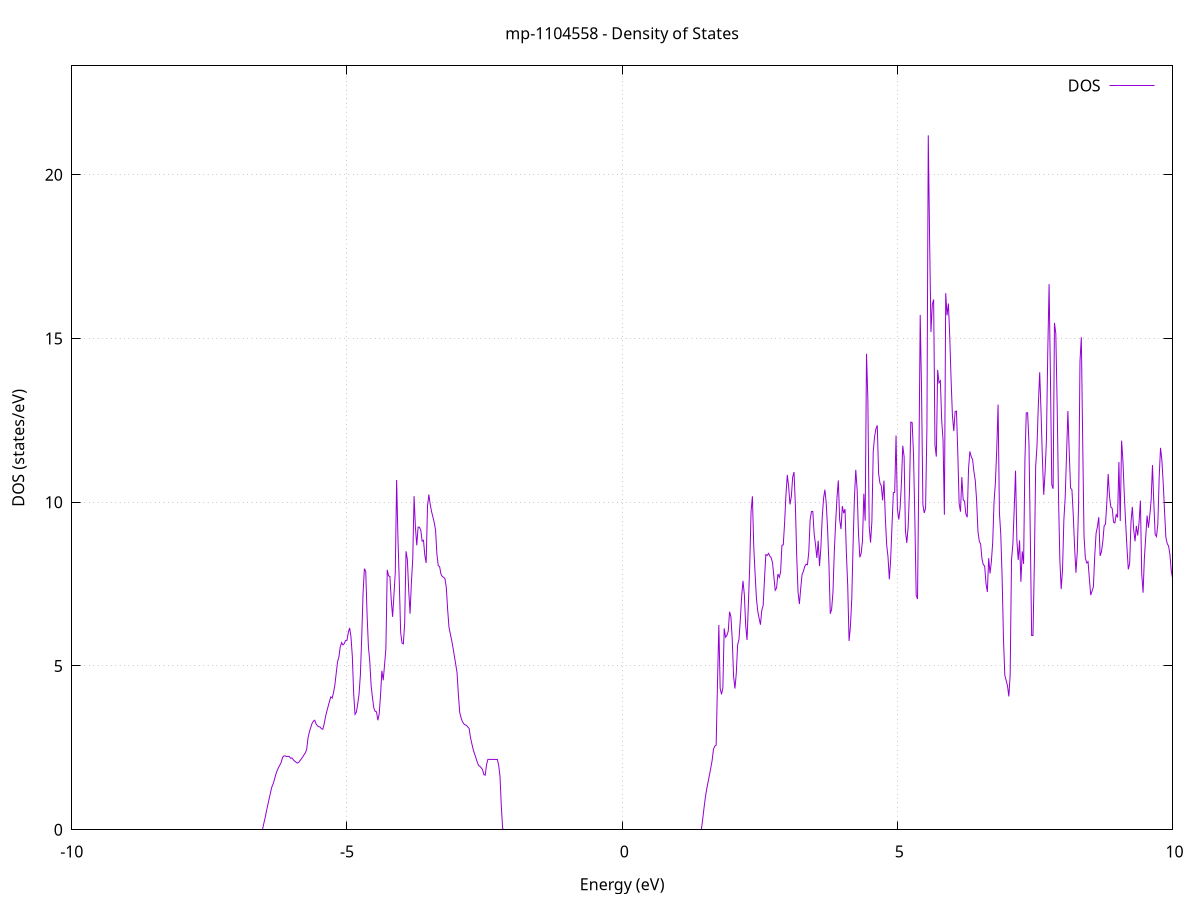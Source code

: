 set title 'mp-1104558 - Density of States'
set xlabel 'Energy (eV)'
set ylabel 'DOS (states/eV)'
set grid
set xrange [-10:10]
set yrange [0:23.321]
set xzeroaxis lt -1
set terminal png size 800,600
set output 'mp-1104558_dos_gnuplot.png'
plot '-' using 1:2 with lines title 'DOS'
-30.418800 0.000000
-30.394400 0.000000
-30.370000 0.000000
-30.345600 0.000000
-30.321300 0.000000
-30.296900 0.000000
-30.272500 0.000000
-30.248100 0.000000
-30.223700 0.000000
-30.199300 0.000000
-30.174900 0.000000
-30.150500 0.000000
-30.126100 0.000000
-30.101700 0.000000
-30.077300 0.000000
-30.052900 0.000000
-30.028500 0.000000
-30.004100 0.000000
-29.979700 0.000000
-29.955300 0.000000
-29.930900 0.000000
-29.906600 0.000000
-29.882200 0.000000
-29.857800 0.000000
-29.833400 0.000000
-29.809000 0.000000
-29.784600 0.000000
-29.760200 0.000000
-29.735800 0.000000
-29.711400 0.000000
-29.687000 0.000000
-29.662600 0.000000
-29.638200 0.000000
-29.613800 0.000000
-29.589400 0.000000
-29.565000 0.000000
-29.540600 0.000000
-29.516200 0.000000
-29.491900 0.000000
-29.467500 0.000000
-29.443100 0.000000
-29.418700 0.000000
-29.394300 0.000000
-29.369900 0.000000
-29.345500 0.000000
-29.321100 0.000000
-29.296700 0.000000
-29.272300 0.000000
-29.247900 0.000000
-29.223500 0.000000
-29.199100 0.000000
-29.174700 0.000000
-29.150300 0.000000
-29.125900 0.000000
-29.101500 0.000000
-29.077200 0.000000
-29.052800 0.000000
-29.028400 0.000000
-29.004000 0.000000
-28.979600 0.000000
-28.955200 0.000000
-28.930800 0.000000
-28.906400 0.000000
-28.882000 0.000000
-28.857600 0.000000
-28.833200 0.000000
-28.808800 0.000000
-28.784400 0.000000
-28.760000 0.000000
-28.735600 0.000000
-28.711200 0.000000
-28.686900 0.000000
-28.662500 0.000000
-28.638100 0.000000
-28.613700 0.000000
-28.589300 0.000000
-28.564900 0.000000
-28.540500 0.000000
-28.516100 0.000000
-28.491700 0.000000
-28.467300 0.000000
-28.442900 0.000000
-28.418500 0.000000
-28.394100 0.000000
-28.369700 0.000000
-28.345300 0.000000
-28.320900 0.000000
-28.296500 0.000000
-28.272200 0.000000
-28.247800 0.000000
-28.223400 0.000000
-28.199000 557.612800
-28.174600 0.000000
-28.150200 51.365800
-28.125800 93.823900
-28.101400 525.010400
-28.077000 0.000000
-28.052600 0.000000
-28.028200 0.000000
-28.003800 0.000000
-27.979400 0.000000
-27.955000 0.000000
-27.930600 0.000000
-27.906200 0.000000
-27.881800 0.000000
-27.857500 0.000000
-27.833100 0.000000
-27.808700 0.000000
-27.784300 0.000000
-27.759900 0.000000
-27.735500 0.000000
-27.711100 0.000000
-27.686700 0.000000
-27.662300 0.000000
-27.637900 0.000000
-27.613500 0.000000
-27.589100 0.000000
-27.564700 0.000000
-27.540300 0.000000
-27.515900 0.000000
-27.491500 0.000000
-27.467100 0.000000
-27.442800 0.000000
-27.418400 0.000000
-27.394000 0.000000
-27.369600 0.000000
-27.345200 0.000000
-27.320800 0.000000
-27.296400 0.000000
-27.272000 0.000000
-27.247600 0.000000
-27.223200 0.000000
-27.198800 0.000000
-27.174400 0.000000
-27.150000 0.000000
-27.125600 0.000000
-27.101200 0.000000
-27.076800 0.000000
-27.052500 0.000000
-27.028100 0.000000
-27.003700 0.000000
-26.979300 0.000000
-26.954900 0.000000
-26.930500 0.000000
-26.906100 0.000000
-26.881700 0.000000
-26.857300 0.000000
-26.832900 0.000000
-26.808500 0.000000
-26.784100 0.000000
-26.759700 0.000000
-26.735300 0.000000
-26.710900 0.000000
-26.686500 0.000000
-26.662100 0.000000
-26.637800 0.000000
-26.613400 0.000000
-26.589000 0.000000
-26.564600 0.000000
-26.540200 0.000000
-26.515800 0.000000
-26.491400 0.000000
-26.467000 0.000000
-26.442600 0.000000
-26.418200 0.000000
-26.393800 0.000000
-26.369400 0.000000
-26.345000 0.000000
-26.320600 0.000000
-26.296200 0.000000
-26.271800 0.000000
-26.247400 0.000000
-26.223100 0.000000
-26.198700 0.000000
-26.174300 0.000000
-26.149900 0.000000
-26.125500 0.000000
-26.101100 0.000000
-26.076700 0.000000
-26.052300 0.000000
-26.027900 0.000000
-26.003500 0.000000
-25.979100 0.000000
-25.954700 0.000000
-25.930300 0.000000
-25.905900 0.000000
-25.881500 0.000000
-25.857100 0.000000
-25.832700 0.000000
-25.808400 0.000000
-25.784000 0.000000
-25.759600 0.000000
-25.735200 0.000000
-25.710800 0.000000
-25.686400 0.000000
-25.662000 0.000000
-25.637600 0.000000
-25.613200 0.000000
-25.588800 0.000000
-25.564400 0.000000
-25.540000 0.000000
-25.515600 0.000000
-25.491200 0.000000
-25.466800 0.000000
-25.442400 0.000000
-25.418100 0.000000
-25.393700 0.000000
-25.369300 0.000000
-25.344900 0.000000
-25.320500 0.000000
-25.296100 0.000000
-25.271700 0.000000
-25.247300 0.000000
-25.222900 0.000000
-25.198500 0.000000
-25.174100 0.000000
-25.149700 0.000000
-25.125300 0.000000
-25.100900 0.000000
-25.076500 0.000000
-25.052100 0.000000
-25.027700 0.000000
-25.003400 0.000000
-24.979000 0.000000
-24.954600 0.000000
-24.930200 0.000000
-24.905800 0.000000
-24.881400 0.000000
-24.857000 0.000000
-24.832600 0.000000
-24.808200 0.000000
-24.783800 0.000000
-24.759400 0.000000
-24.735000 0.000000
-24.710600 0.000000
-24.686200 0.000000
-24.661800 0.000000
-24.637400 0.000000
-24.613000 0.000000
-24.588700 0.000000
-24.564300 0.000000
-24.539900 0.000000
-24.515500 0.000000
-24.491100 0.000000
-24.466700 0.000000
-24.442300 0.000000
-24.417900 0.000000
-24.393500 0.000000
-24.369100 0.000000
-24.344700 0.000000
-24.320300 0.000000
-24.295900 0.000000
-24.271500 0.000000
-24.247100 0.000000
-24.222700 0.000000
-24.198300 0.000000
-24.174000 0.000000
-24.149600 0.000000
-24.125200 0.000000
-24.100800 0.000000
-24.076400 0.000000
-24.052000 0.000000
-24.027600 0.000000
-24.003200 0.000000
-23.978800 0.000000
-23.954400 0.000000
-23.930000 0.000000
-23.905600 0.000000
-23.881200 0.000000
-23.856800 0.000000
-23.832400 0.000000
-23.808000 0.000000
-23.783700 0.000000
-23.759300 0.000000
-23.734900 0.000000
-23.710500 0.000000
-23.686100 0.000000
-23.661700 0.000000
-23.637300 0.000000
-23.612900 0.000000
-23.588500 0.000000
-23.564100 0.000000
-23.539700 0.000000
-23.515300 0.000000
-23.490900 0.000000
-23.466500 0.000000
-23.442100 0.000000
-23.417700 0.000000
-23.393300 0.000000
-23.369000 0.000000
-23.344600 0.000000
-23.320200 0.000000
-23.295800 0.000000
-23.271400 0.000000
-23.247000 0.000000
-23.222600 0.000000
-23.198200 0.000000
-23.173800 0.000000
-23.149400 0.000000
-23.125000 0.000000
-23.100600 0.000000
-23.076200 0.000000
-23.051800 0.000000
-23.027400 0.000000
-23.003000 0.000000
-22.978600 0.000000
-22.954300 0.000000
-22.929900 0.000000
-22.905500 0.000000
-22.881100 0.000000
-22.856700 0.000000
-22.832300 0.000000
-22.807900 0.000000
-22.783500 0.000000
-22.759100 0.000000
-22.734700 0.000000
-22.710300 0.000000
-22.685900 0.000000
-22.661500 0.000000
-22.637100 0.000000
-22.612700 0.000000
-22.588300 0.000000
-22.563900 0.000000
-22.539600 0.000000
-22.515200 0.000000
-22.490800 0.000000
-22.466400 0.000000
-22.442000 0.000000
-22.417600 0.000000
-22.393200 0.000000
-22.368800 0.000000
-22.344400 0.000000
-22.320000 0.000000
-22.295600 0.000000
-22.271200 0.000000
-22.246800 0.000000
-22.222400 0.000000
-22.198000 0.000000
-22.173600 0.000000
-22.149300 0.000000
-22.124900 0.000000
-22.100500 0.000000
-22.076100 0.000000
-22.051700 0.000000
-22.027300 0.000000
-22.002900 0.000000
-21.978500 0.000000
-21.954100 0.000000
-21.929700 0.000000
-21.905300 0.000000
-21.880900 0.000000
-21.856500 0.000000
-21.832100 0.000000
-21.807700 0.000000
-21.783300 0.000000
-21.758900 0.000000
-21.734600 0.000000
-21.710200 0.000000
-21.685800 0.000000
-21.661400 0.000000
-21.637000 0.000000
-21.612600 0.000000
-21.588200 0.000000
-21.563800 0.000000
-21.539400 0.000000
-21.515000 0.000000
-21.490600 0.000000
-21.466200 0.000000
-21.441800 0.000000
-21.417400 0.000000
-21.393000 0.000000
-21.368600 0.000000
-21.344200 0.000000
-21.319900 0.000000
-21.295500 0.000000
-21.271100 0.000000
-21.246700 0.000000
-21.222300 0.000000
-21.197900 0.000000
-21.173500 0.000000
-21.149100 0.000000
-21.124700 0.000000
-21.100300 0.000000
-21.075900 0.000000
-21.051500 0.000000
-21.027100 0.000000
-21.002700 0.000000
-20.978300 0.000000
-20.953900 0.000000
-20.929500 0.000000
-20.905200 0.000000
-20.880800 0.000000
-20.856400 0.000000
-20.832000 0.000000
-20.807600 0.000000
-20.783200 0.000000
-20.758800 0.000000
-20.734400 0.000000
-20.710000 0.000000
-20.685600 0.000000
-20.661200 0.000000
-20.636800 0.000000
-20.612400 0.000000
-20.588000 0.000000
-20.563600 0.000000
-20.539200 0.000000
-20.514900 0.000000
-20.490500 0.000000
-20.466100 0.000000
-20.441700 0.000000
-20.417300 0.000000
-20.392900 0.000000
-20.368500 0.000000
-20.344100 0.000000
-20.319700 0.000000
-20.295300 0.000000
-20.270900 0.000000
-20.246500 0.000000
-20.222100 0.000000
-20.197700 0.000000
-20.173300 0.000000
-20.148900 0.000000
-20.124500 0.000000
-20.100200 0.000000
-20.075800 0.000000
-20.051400 0.000000
-20.027000 0.000000
-20.002600 0.000000
-19.978200 0.000000
-19.953800 0.000000
-19.929400 0.000000
-19.905000 0.000000
-19.880600 0.000000
-19.856200 0.000000
-19.831800 0.000000
-19.807400 0.000000
-19.783000 0.000000
-19.758600 0.000000
-19.734200 0.000000
-19.709800 0.000000
-19.685500 0.000000
-19.661100 0.000000
-19.636700 0.000000
-19.612300 0.000000
-19.587900 0.000000
-19.563500 0.000000
-19.539100 0.000000
-19.514700 0.000000
-19.490300 0.000000
-19.465900 0.000000
-19.441500 0.000000
-19.417100 0.000000
-19.392700 0.000000
-19.368300 0.000000
-19.343900 0.000000
-19.319500 0.000000
-19.295100 0.000000
-19.270800 0.000000
-19.246400 0.000000
-19.222000 0.000000
-19.197600 0.000000
-19.173200 0.000000
-19.148800 0.000000
-19.124400 0.000000
-19.100000 0.000000
-19.075600 0.000000
-19.051200 0.000000
-19.026800 0.000000
-19.002400 0.000000
-18.978000 0.000000
-18.953600 0.000000
-18.929200 0.000000
-18.904800 0.000000
-18.880500 0.000000
-18.856100 0.000000
-18.831700 0.000000
-18.807300 0.000000
-18.782900 0.000000
-18.758500 0.000000
-18.734100 0.000000
-18.709700 0.000000
-18.685300 0.000000
-18.660900 0.000000
-18.636500 0.000000
-18.612100 0.000000
-18.587700 0.000000
-18.563300 0.000000
-18.538900 0.000000
-18.514500 0.000000
-18.490100 0.000000
-18.465800 0.000000
-18.441400 0.000000
-18.417000 0.000000
-18.392600 0.000000
-18.368200 0.000000
-18.343800 0.000000
-18.319400 0.000000
-18.295000 0.000000
-18.270600 0.000000
-18.246200 0.000000
-18.221800 0.000000
-18.197400 0.000000
-18.173000 0.000000
-18.148600 0.000000
-18.124200 0.000000
-18.099800 0.000000
-18.075400 0.000000
-18.051100 0.000000
-18.026700 0.000000
-18.002300 0.000000
-17.977900 0.000000
-17.953500 0.000000
-17.929100 0.000000
-17.904700 0.000000
-17.880300 0.000000
-17.855900 0.000000
-17.831500 0.000000
-17.807100 0.000000
-17.782700 0.000000
-17.758300 0.000000
-17.733900 0.000000
-17.709500 0.000000
-17.685100 0.000000
-17.660700 0.000000
-17.636400 0.000000
-17.612000 0.000000
-17.587600 0.000000
-17.563200 0.000000
-17.538800 0.000000
-17.514400 0.000000
-17.490000 0.000000
-17.465600 0.000000
-17.441200 0.000000
-17.416800 0.000000
-17.392400 0.000000
-17.368000 0.000000
-17.343600 0.000000
-17.319200 0.000000
-17.294800 0.000000
-17.270400 0.000000
-17.246100 0.000000
-17.221700 0.000000
-17.197300 0.000000
-17.172900 0.000000
-17.148500 0.000000
-17.124100 0.000000
-17.099700 0.000000
-17.075300 0.000000
-17.050900 0.000000
-17.026500 0.000000
-17.002100 0.000000
-16.977700 0.000000
-16.953300 0.000000
-16.928900 0.000000
-16.904500 0.000000
-16.880100 0.000000
-16.855700 0.000000
-16.831400 0.000000
-16.807000 0.000000
-16.782600 0.000000
-16.758200 0.000000
-16.733800 0.000000
-16.709400 0.000000
-16.685000 0.000000
-16.660600 0.000000
-16.636200 0.000000
-16.611800 0.000000
-16.587400 0.000000
-16.563000 0.000000
-16.538600 0.000000
-16.514200 0.000000
-16.489800 0.000000
-16.465400 0.000000
-16.441000 0.000000
-16.416700 0.000000
-16.392300 0.000000
-16.367900 0.000000
-16.343500 0.000000
-16.319100 0.000000
-16.294700 0.000000
-16.270300 0.000000
-16.245900 0.000000
-16.221500 0.000000
-16.197100 0.000000
-16.172700 0.000000
-16.148300 0.000000
-16.123900 0.000000
-16.099500 0.000000
-16.075100 0.000000
-16.050700 0.000000
-16.026300 0.000000
-16.002000 0.000000
-15.977600 0.000000
-15.953200 0.000000
-15.928800 0.000000
-15.904400 0.000000
-15.880000 0.000000
-15.855600 0.000000
-15.831200 0.000000
-15.806800 0.000000
-15.782400 0.000000
-15.758000 0.000000
-15.733600 0.000000
-15.709200 0.000000
-15.684800 0.000000
-15.660400 0.000000
-15.636000 0.000000
-15.611700 0.000000
-15.587300 0.000000
-15.562900 0.000000
-15.538500 0.000000
-15.514100 0.000000
-15.489700 0.000000
-15.465300 0.000000
-15.440900 0.000000
-15.416500 0.000000
-15.392100 0.000000
-15.367700 0.000000
-15.343300 0.000000
-15.318900 0.000000
-15.294500 0.000000
-15.270100 0.000000
-15.245700 0.000000
-15.221300 0.000000
-15.197000 0.000000
-15.172600 0.000000
-15.148200 0.000000
-15.123800 0.000000
-15.099400 0.000000
-15.075000 0.000000
-15.050600 0.000000
-15.026200 0.000000
-15.001800 0.000000
-14.977400 0.000000
-14.953000 0.000000
-14.928600 0.000000
-14.904200 0.000000
-14.879800 0.000000
-14.855400 0.000000
-14.831000 0.000000
-14.806600 0.000000
-14.782300 0.000000
-14.757900 0.000000
-14.733500 0.000000
-14.709100 0.000000
-14.684700 0.000000
-14.660300 0.000000
-14.635900 0.000000
-14.611500 0.000000
-14.587100 0.000000
-14.562700 0.000000
-14.538300 0.000000
-14.513900 0.000000
-14.489500 0.000000
-14.465100 0.000000
-14.440700 0.000000
-14.416300 0.000000
-14.391900 0.000000
-14.367600 0.000000
-14.343200 0.000000
-14.318800 0.000000
-14.294400 0.000000
-14.270000 0.000000
-14.245600 0.000000
-14.221200 0.000000
-14.196800 0.000000
-14.172400 0.000000
-14.148000 0.000000
-14.123600 0.000000
-14.099200 0.000000
-14.074800 0.000000
-14.050400 0.000000
-14.026000 0.000000
-14.001600 0.000000
-13.977300 0.000000
-13.952900 0.000000
-13.928500 0.000000
-13.904100 0.000000
-13.879700 0.000000
-13.855300 0.000000
-13.830900 0.000000
-13.806500 0.000000
-13.782100 0.000000
-13.757700 0.000000
-13.733300 0.000000
-13.708900 0.000000
-13.684500 0.000000
-13.660100 0.000000
-13.635700 0.000000
-13.611300 0.000000
-13.586900 0.000000
-13.562600 0.000000
-13.538200 0.000000
-13.513800 0.000000
-13.489400 0.000000
-13.465000 0.000000
-13.440600 0.000000
-13.416200 0.000000
-13.391800 0.000000
-13.367400 0.000000
-13.343000 0.000000
-13.318600 0.000000
-13.294200 0.000000
-13.269800 0.000000
-13.245400 0.000000
-13.221000 0.000000
-13.196600 0.000000
-13.172200 0.000000
-13.147900 0.000000
-13.123500 0.000000
-13.099100 0.000000
-13.074700 0.000000
-13.050300 0.000000
-13.025900 0.000000
-13.001500 0.000000
-12.977100 0.000000
-12.952700 0.000000
-12.928300 0.000000
-12.903900 0.000000
-12.879500 0.000000
-12.855100 0.000000
-12.830700 0.000000
-12.806300 0.000000
-12.781900 0.000000
-12.757500 0.000000
-12.733200 0.000000
-12.708800 0.000000
-12.684400 0.000000
-12.660000 0.000000
-12.635600 0.000000
-12.611200 0.000000
-12.586800 0.000000
-12.562400 0.000000
-12.538000 0.000000
-12.513600 0.000000
-12.489200 0.000000
-12.464800 0.000000
-12.440400 0.000000
-12.416000 0.000000
-12.391600 0.000000
-12.367200 0.000000
-12.342900 0.000000
-12.318500 0.000000
-12.294100 0.000000
-12.269700 0.000000
-12.245300 0.000000
-12.220900 0.000000
-12.196500 0.000000
-12.172100 0.000000
-12.147700 0.000000
-12.123300 0.000000
-12.098900 0.000000
-12.074500 0.000000
-12.050100 0.000000
-12.025700 0.000000
-12.001300 0.000000
-11.976900 0.000000
-11.952500 0.000000
-11.928200 0.000000
-11.903800 0.000000
-11.879400 0.000000
-11.855000 0.000000
-11.830600 0.000000
-11.806200 0.000000
-11.781800 0.000000
-11.757400 0.000000
-11.733000 0.000000
-11.708600 0.000000
-11.684200 0.000000
-11.659800 0.000000
-11.635400 0.000000
-11.611000 0.000000
-11.586600 0.000000
-11.562200 0.000000
-11.537800 0.000000
-11.513500 0.000000
-11.489100 0.000000
-11.464700 0.000000
-11.440300 0.000000
-11.415900 0.000000
-11.391500 0.000000
-11.367100 0.000000
-11.342700 0.000000
-11.318300 0.000000
-11.293900 0.000000
-11.269500 0.000000
-11.245100 0.000000
-11.220700 0.000000
-11.196300 0.000000
-11.171900 0.000000
-11.147500 0.000000
-11.123100 0.000000
-11.098800 0.000000
-11.074400 0.000000
-11.050000 0.000000
-11.025600 0.000000
-11.001200 0.000000
-10.976800 0.000000
-10.952400 0.000000
-10.928000 0.000000
-10.903600 0.000000
-10.879200 0.000000
-10.854800 0.000000
-10.830400 0.000000
-10.806000 0.000000
-10.781600 0.000000
-10.757200 0.000000
-10.732800 0.000000
-10.708500 0.000000
-10.684100 0.000000
-10.659700 0.000000
-10.635300 0.000000
-10.610900 0.000000
-10.586500 0.000000
-10.562100 0.000000
-10.537700 0.000000
-10.513300 0.000000
-10.488900 0.000000
-10.464500 0.000000
-10.440100 0.000000
-10.415700 0.000000
-10.391300 0.000000
-10.366900 0.000000
-10.342500 0.000000
-10.318100 0.000000
-10.293800 0.000000
-10.269400 0.000000
-10.245000 0.000000
-10.220600 0.000000
-10.196200 0.000000
-10.171800 0.000000
-10.147400 0.000000
-10.123000 0.000000
-10.098600 0.000000
-10.074200 0.000000
-10.049800 0.000000
-10.025400 0.000000
-10.001000 0.000000
-9.976600 0.000000
-9.952200 0.000000
-9.927800 0.000000
-9.903400 0.000000
-9.879100 0.000000
-9.854700 0.000000
-9.830300 0.000000
-9.805900 0.000000
-9.781500 0.000000
-9.757100 0.000000
-9.732700 0.000000
-9.708300 0.000000
-9.683900 0.000000
-9.659500 0.000000
-9.635100 0.000000
-9.610700 0.000000
-9.586300 0.000000
-9.561900 0.000000
-9.537500 0.000000
-9.513100 0.000000
-9.488700 0.000000
-9.464400 0.000000
-9.440000 0.000000
-9.415600 0.000000
-9.391200 0.000000
-9.366800 0.000000
-9.342400 0.000000
-9.318000 0.000000
-9.293600 0.000000
-9.269200 0.000000
-9.244800 0.000000
-9.220400 0.000000
-9.196000 0.000000
-9.171600 0.000000
-9.147200 0.000000
-9.122800 0.000000
-9.098400 0.000000
-9.074100 0.000000
-9.049700 0.000000
-9.025300 0.000000
-9.000900 0.000000
-8.976500 0.000000
-8.952100 0.000000
-8.927700 0.000000
-8.903300 0.000000
-8.878900 0.000000
-8.854500 0.000000
-8.830100 0.000000
-8.805700 0.000000
-8.781300 0.000000
-8.756900 0.000000
-8.732500 0.000000
-8.708100 0.000000
-8.683700 0.000000
-8.659400 0.000000
-8.635000 0.000000
-8.610600 0.000000
-8.586200 0.000000
-8.561800 0.000000
-8.537400 0.000000
-8.513000 0.000000
-8.488600 0.000000
-8.464200 0.000000
-8.439800 0.000000
-8.415400 0.000000
-8.391000 0.000000
-8.366600 0.000000
-8.342200 0.000000
-8.317800 0.000000
-8.293400 0.000000
-8.269000 0.000000
-8.244700 0.000000
-8.220300 0.000000
-8.195900 0.000000
-8.171500 0.000000
-8.147100 0.000000
-8.122700 0.000000
-8.098300 0.000000
-8.073900 0.000000
-8.049500 0.000000
-8.025100 0.000000
-8.000700 0.000000
-7.976300 0.000000
-7.951900 0.000000
-7.927500 0.000000
-7.903100 0.000000
-7.878700 0.000000
-7.854300 0.000000
-7.830000 0.000000
-7.805600 0.000000
-7.781200 0.000000
-7.756800 0.000000
-7.732400 0.000000
-7.708000 0.000000
-7.683600 0.000000
-7.659200 0.000000
-7.634800 0.000000
-7.610400 0.000000
-7.586000 0.000000
-7.561600 0.000000
-7.537200 0.000000
-7.512800 0.000000
-7.488400 0.000000
-7.464000 0.000000
-7.439700 0.000000
-7.415300 0.000000
-7.390900 0.000000
-7.366500 0.000000
-7.342100 0.000000
-7.317700 0.000000
-7.293300 0.000000
-7.268900 0.000000
-7.244500 0.000000
-7.220100 0.000000
-7.195700 0.000000
-7.171300 0.000000
-7.146900 0.000000
-7.122500 0.000000
-7.098100 0.000000
-7.073700 0.000000
-7.049300 0.000000
-7.025000 0.000000
-7.000600 0.000000
-6.976200 0.000000
-6.951800 0.000000
-6.927400 0.000000
-6.903000 0.000000
-6.878600 0.000000
-6.854200 0.000000
-6.829800 0.000000
-6.805400 0.000000
-6.781000 0.000000
-6.756600 0.000000
-6.732200 0.000000
-6.707800 0.000000
-6.683400 0.000000
-6.659000 0.000000
-6.634600 0.000000
-6.610300 0.000000
-6.585900 0.000000
-6.561500 0.000000
-6.537100 0.000000
-6.512700 0.181600
-6.488300 0.354100
-6.463900 0.561600
-6.439500 0.756800
-6.415100 0.939000
-6.390700 1.124600
-6.366300 1.299700
-6.341900 1.400600
-6.317500 1.534000
-6.293100 1.691400
-6.268700 1.805900
-6.244300 1.899100
-6.219900 1.974100
-6.195600 2.052900
-6.171200 2.206800
-6.146800 2.257200
-6.122400 2.255000
-6.098000 2.236800
-6.073600 2.241400
-6.049200 2.240200
-6.024800 2.183100
-6.000400 2.195100
-5.976000 2.138900
-5.951600 2.098300
-5.927200 2.064500
-5.902800 2.036500
-5.878400 2.056400
-5.854000 2.107300
-5.829600 2.162500
-5.805300 2.221000
-5.780900 2.286800
-5.756500 2.349900
-5.732100 2.455500
-5.707700 2.805400
-5.683300 2.984800
-5.658900 3.122200
-5.634500 3.245300
-5.610100 3.314700
-5.585700 3.344500
-5.561300 3.230200
-5.536900 3.175800
-5.512500 3.146400
-5.488100 3.136200
-5.463700 3.086300
-5.439300 3.067900
-5.414900 3.223900
-5.390600 3.444100
-5.366200 3.616700
-5.341800 3.770000
-5.317400 3.921600
-5.293000 4.057600
-5.268600 4.022300
-5.244200 4.186300
-5.219800 4.423400
-5.195400 4.778600
-5.171000 5.125900
-5.146600 5.275800
-5.122200 5.580100
-5.097800 5.715100
-5.073400 5.642200
-5.049000 5.682600
-5.024600 5.781300
-5.000200 5.782600
-4.975900 6.021800
-4.951500 6.162000
-4.927100 5.890900
-4.902700 5.294700
-4.878300 4.162800
-4.853900 3.524500
-4.829500 3.591000
-4.805100 3.838000
-4.780700 4.140700
-4.756300 4.727800
-4.731900 5.871100
-4.707500 7.232300
-4.683100 7.970900
-4.658700 7.884000
-4.634300 6.554000
-4.609900 5.577400
-4.585500 5.134500
-4.561200 4.401400
-4.536800 4.039600
-4.512400 3.722600
-4.488000 3.614300
-4.463600 3.601700
-4.439200 3.343600
-4.414800 3.533200
-4.390400 4.095100
-4.366000 4.853900
-4.341600 4.564000
-4.317200 5.029200
-4.292800 5.528000
-4.268400 7.936500
-4.244000 7.752900
-4.219600 7.732700
-4.195200 7.010900
-4.170900 6.500100
-4.146500 7.172000
-4.122100 7.854200
-4.097700 10.679100
-4.073300 8.886500
-4.048900 7.535500
-4.024500 6.024200
-4.000100 5.701000
-3.975700 5.674500
-3.951300 6.306900
-3.926900 8.503100
-3.902500 8.248600
-3.878100 7.309200
-3.853700 6.596400
-3.829300 7.549400
-3.804900 8.263300
-3.780500 10.185200
-3.756200 9.228100
-3.731800 8.684700
-3.707400 9.241900
-3.683000 9.234900
-3.658600 9.146000
-3.634200 8.811000
-3.609800 8.838200
-3.585400 8.380100
-3.561000 8.145300
-3.536600 9.881000
-3.512200 10.233800
-3.487800 9.934000
-3.463400 9.717500
-3.439000 9.552300
-3.414600 9.380700
-3.390200 9.144900
-3.365800 8.411800
-3.341500 8.064500
-3.317100 8.035600
-3.292700 7.808300
-3.268300 7.733100
-3.243900 7.707300
-3.219500 7.667300
-3.195100 7.393700
-3.170700 6.723100
-3.146300 6.182500
-3.121900 5.979000
-3.097500 5.782900
-3.073100 5.556400
-3.048700 5.308600
-3.024300 5.056500
-2.999900 4.795000
-2.975500 4.125800
-2.951200 3.580200
-2.926800 3.419900
-2.902400 3.302300
-2.878000 3.237100
-2.853600 3.202900
-2.829200 3.190300
-2.804800 3.136500
-2.780400 3.098200
-2.756000 2.820600
-2.731600 2.631300
-2.707200 2.456300
-2.682800 2.326500
-2.658400 2.201400
-2.634000 2.075900
-2.609600 1.961900
-2.585200 1.939600
-2.560800 1.890500
-2.536500 1.837500
-2.512100 1.681500
-2.487700 1.666800
-2.463300 1.994400
-2.438900 2.150300
-2.414500 2.149100
-2.390100 2.148200
-2.365700 2.147600
-2.341300 2.147300
-2.316900 2.147400
-2.292500 2.147700
-2.268100 2.147800
-2.243700 1.972600
-2.219300 1.626700
-2.194900 0.705700
-2.170500 0.022000
-2.146100 0.000000
-2.121800 0.000000
-2.097400 0.000000
-2.073000 0.000000
-2.048600 0.000000
-2.024200 0.000000
-1.999800 0.000000
-1.975400 0.000000
-1.951000 0.000000
-1.926600 0.000000
-1.902200 0.000000
-1.877800 0.000000
-1.853400 0.000000
-1.829000 0.000000
-1.804600 0.000000
-1.780200 0.000000
-1.755800 0.000000
-1.731400 0.000000
-1.707100 0.000000
-1.682700 0.000000
-1.658300 0.000000
-1.633900 0.000000
-1.609500 0.000000
-1.585100 0.000000
-1.560700 0.000000
-1.536300 0.000000
-1.511900 0.000000
-1.487500 0.000000
-1.463100 0.000000
-1.438700 0.000000
-1.414300 0.000000
-1.389900 0.000000
-1.365500 0.000000
-1.341100 0.000000
-1.316800 0.000000
-1.292400 0.000000
-1.268000 0.000000
-1.243600 0.000000
-1.219200 0.000000
-1.194800 0.000000
-1.170400 0.000000
-1.146000 0.000000
-1.121600 0.000000
-1.097200 0.000000
-1.072800 0.000000
-1.048400 0.000000
-1.024000 0.000000
-0.999600 0.000000
-0.975200 0.000000
-0.950800 0.000000
-0.926400 0.000000
-0.902100 0.000000
-0.877700 0.000000
-0.853300 0.000000
-0.828900 0.000000
-0.804500 0.000000
-0.780100 0.000000
-0.755700 0.000000
-0.731300 0.000000
-0.706900 0.000000
-0.682500 0.000000
-0.658100 0.000000
-0.633700 0.000000
-0.609300 0.000000
-0.584900 0.000000
-0.560500 0.000000
-0.536100 0.000000
-0.511700 0.000000
-0.487400 0.000000
-0.463000 0.000000
-0.438600 0.000000
-0.414200 0.000000
-0.389800 0.000000
-0.365400 0.000000
-0.341000 0.000000
-0.316600 0.000000
-0.292200 0.000000
-0.267800 0.000000
-0.243400 0.000000
-0.219000 0.000000
-0.194600 0.000000
-0.170200 0.000000
-0.145800 0.000000
-0.121400 0.000000
-0.097000 0.000000
-0.072700 0.000000
-0.048300 0.000000
-0.023900 0.000000
0.000500 0.000000
0.024900 0.000000
0.049300 0.000000
0.073700 0.000000
0.098100 0.000000
0.122500 0.000000
0.146900 0.000000
0.171300 0.000000
0.195700 0.000000
0.220100 0.000000
0.244500 0.000000
0.268900 0.000000
0.293300 0.000000
0.317600 0.000000
0.342000 0.000000
0.366400 0.000000
0.390800 0.000000
0.415200 0.000000
0.439600 0.000000
0.464000 0.000000
0.488400 0.000000
0.512800 0.000000
0.537200 0.000000
0.561600 0.000000
0.586000 0.000000
0.610400 0.000000
0.634800 0.000000
0.659200 0.000000
0.683600 0.000000
0.708000 0.000000
0.732300 0.000000
0.756700 0.000000
0.781100 0.000000
0.805500 0.000000
0.829900 0.000000
0.854300 0.000000
0.878700 0.000000
0.903100 0.000000
0.927500 0.000000
0.951900 0.000000
0.976300 0.000000
1.000700 0.000000
1.025100 0.000000
1.049500 0.000000
1.073900 0.000000
1.098300 0.000000
1.122700 0.000000
1.147000 0.000000
1.171400 0.000000
1.195800 0.000000
1.220200 0.000000
1.244600 0.000000
1.269000 0.000000
1.293400 0.000000
1.317800 0.000000
1.342200 0.000000
1.366600 0.000000
1.391000 0.000000
1.415400 0.000000
1.439800 0.010600
1.464200 0.327500
1.488600 0.681300
1.513000 1.001700
1.537400 1.252400
1.561700 1.458000
1.586100 1.668700
1.610500 1.889400
1.634900 2.113700
1.659300 2.460100
1.683700 2.552000
1.708100 2.584600
1.732500 4.478900
1.756900 6.250400
1.781300 4.315300
1.805700 4.134300
1.830100 4.338800
1.854500 6.148400
1.878900 5.880100
1.903300 5.931100
1.927700 6.064700
1.952000 6.655900
1.976400 6.503000
2.000800 5.806700
2.025200 4.672100
2.049600 4.313200
2.074000 4.773600
2.098400 5.641600
2.122800 5.814600
2.147200 6.413200
2.171600 7.129100
2.196000 7.600300
2.220400 7.176200
2.244800 6.236500
2.269200 5.793600
2.293600 6.872700
2.318000 8.058000
2.342400 9.715700
2.366700 10.180800
2.391100 8.652200
2.415500 7.816500
2.439900 7.063000
2.464300 6.671200
2.488700 6.458400
2.513100 6.260400
2.537500 6.702500
2.561900 6.839600
2.586300 7.646500
2.610700 8.401800
2.635100 8.374500
2.659500 8.438200
2.683900 8.355100
2.708300 8.304500
2.732700 8.150100
2.757100 7.726000
2.781400 7.311900
2.805800 7.382200
2.830200 7.807000
2.854600 7.707400
2.879000 7.862600
2.903400 8.684500
2.927800 8.700100
2.952200 9.381800
2.976600 10.229400
3.001000 10.832800
3.025400 10.476300
3.049800 9.932300
3.074200 10.172600
3.098600 10.765600
3.123000 10.922200
3.147400 9.921100
3.171800 8.362200
3.196100 7.258300
3.220500 6.891100
3.244900 7.376100
3.269300 7.795300
3.293700 7.888100
3.318100 8.041600
3.342500 8.108700
3.366900 8.091200
3.391300 8.478600
3.415700 9.459800
3.440100 9.717600
3.464500 9.719000
3.488900 9.033400
3.513300 8.709500
3.537700 8.301200
3.562100 8.824600
3.586400 8.050200
3.610800 8.608100
3.635200 9.523800
3.659600 10.119400
3.684000 10.382100
3.708400 9.968000
3.732800 9.183400
3.757200 8.123100
3.781600 6.595900
3.806000 6.726400
3.830400 7.244800
3.854800 8.485300
3.879200 9.369800
3.903600 10.137400
3.928000 10.666500
3.952400 9.463900
3.976800 9.179800
4.001100 9.881200
4.025500 9.664400
4.049900 9.789700
4.074300 8.439400
4.098700 7.456100
4.123100 5.765700
4.147500 6.201900
4.171900 7.027400
4.196300 8.704700
4.220700 10.139200
4.245100 10.988400
4.269500 10.396300
4.293900 9.067600
4.318300 8.317400
4.342700 8.432900
4.367100 8.816900
4.391500 10.259900
4.415800 9.434600
4.440200 14.531600
4.464600 13.136800
4.489000 9.257300
4.513400 8.768100
4.537800 9.402400
4.562200 11.544000
4.586600 11.995500
4.611000 12.239900
4.635400 12.345700
4.659800 10.877000
4.684200 10.583200
4.708600 10.501200
4.733000 10.059400
4.757400 10.658600
4.781800 9.530800
4.806200 8.703400
4.830500 8.336000
4.854900 7.646300
4.879300 8.261500
4.903700 9.306500
4.928100 10.296000
4.952500 10.300700
4.976900 12.037000
5.001300 9.799100
5.025700 9.470300
5.050100 9.808000
5.074500 10.584000
5.098900 11.724000
5.123300 11.389600
5.147700 9.118500
5.172100 8.756800
5.196500 9.240000
5.220800 10.326600
5.245200 12.446200
5.269600 12.429900
5.294000 11.473400
5.318400 9.492000
5.342800 7.162300
5.367200 7.045100
5.391600 11.104600
5.416000 15.717500
5.440400 13.374800
5.464800 9.921500
5.489200 9.672500
5.513600 9.824000
5.538000 12.298700
5.562400 21.201200
5.586800 18.028200
5.611200 15.193200
5.635500 16.032200
5.659900 16.187800
5.684300 11.745000
5.708700 11.393100
5.733100 14.040300
5.757500 13.646500
5.781900 13.708500
5.806300 12.492600
5.830700 11.904200
5.855100 9.617000
5.879500 16.383000
5.903900 15.705400
5.928300 16.066200
5.952700 15.049500
5.977100 13.735500
6.001500 12.642800
6.025900 12.171200
6.050200 12.769000
6.074600 12.782500
6.099000 11.495300
6.123400 9.957800
6.147800 9.711500
6.172200 10.766900
6.196600 10.074000
6.221000 10.034500
6.245400 9.642300
6.269800 9.540700
6.294200 11.030000
6.318600 11.551000
6.343000 11.388800
6.367400 11.305900
6.391800 10.936000
6.416200 10.664800
6.440600 10.057900
6.464900 9.118000
6.489300 8.806000
6.513700 8.725500
6.538100 8.275700
6.562500 8.089900
6.586900 8.057000
6.611300 7.520300
6.635700 7.261400
6.660100 8.292600
6.684500 7.823700
6.708900 8.188800
6.733300 8.780400
6.757700 10.017300
6.782100 10.598500
6.806500 11.613100
6.830900 12.980600
6.855200 9.681200
6.879600 9.021100
6.904000 7.723700
6.928400 5.862800
6.952800 4.721800
6.977200 4.561200
7.001600 4.402600
7.026000 4.071900
7.050400 4.721000
7.074800 8.228600
7.099200 8.713000
7.123600 9.777100
7.148000 10.962400
7.172400 8.833600
7.196800 8.237700
7.221200 8.835600
7.245600 7.569400
7.269900 8.500300
7.294300 8.116800
7.318700 11.293900
7.343100 12.726200
7.367500 12.731900
7.391900 11.805800
7.416300 8.990200
7.440700 5.931100
7.465100 5.931600
7.489500 8.097400
7.513900 11.094700
7.538300 11.719000
7.562700 12.997800
7.587100 13.967000
7.611500 12.739400
7.635900 11.337200
7.660300 10.224300
7.684600 10.918100
7.709000 11.881700
7.733400 14.559200
7.757800 16.657100
7.782200 13.821100
7.806600 10.531000
7.831000 10.411300
7.855400 15.474100
7.879800 15.150500
7.904200 12.978200
7.928600 10.200100
7.953000 8.238900
7.977400 7.348700
8.001800 7.934600
8.026200 9.458000
8.050600 10.166300
8.075000 11.463900
8.099300 12.783500
8.123700 11.532000
8.148100 10.429400
8.172500 10.383700
8.196900 9.611400
8.221300 8.620500
8.245700 7.845800
8.270100 8.487800
8.294500 9.974500
8.318900 14.299600
8.343300 15.037200
8.367700 11.930600
8.392100 8.983800
8.416500 8.299700
8.440900 8.146900
8.465300 8.185700
8.489600 7.662200
8.514000 7.165600
8.538400 7.286800
8.562800 7.420300
8.587200 8.364200
8.611600 9.053100
8.636000 9.249400
8.660400 9.544600
8.684800 8.360900
8.709200 8.489900
8.733600 8.798600
8.758000 9.279200
8.782400 9.330200
8.806800 9.982300
8.831200 10.861400
8.855600 10.174200
8.880000 9.849200
8.904300 9.814100
8.928700 9.391300
8.953100 9.366700
8.977500 9.621900
9.001900 9.536100
9.026300 11.226800
9.050700 9.424200
9.075100 11.880900
9.099500 11.255100
9.123900 10.241100
9.148300 9.381900
9.172700 8.613600
9.197100 7.950300
9.221500 8.124500
9.245900 9.394300
9.270300 9.857200
9.294700 9.160100
9.319000 8.807800
9.343400 9.275200
9.367800 8.984600
9.392200 9.381000
9.416600 10.048400
9.441000 7.821400
9.465400 7.236500
9.489800 8.317000
9.514200 8.957400
9.538600 9.592400
9.563000 9.222900
9.587400 9.594800
9.611800 10.052800
9.636200 11.134300
9.660600 9.970400
9.685000 9.018500
9.709400 8.951400
9.733700 9.334700
9.758100 10.770500
9.782500 11.659100
9.806900 11.280100
9.831300 10.583700
9.855700 9.713300
9.880100 8.924400
9.904500 8.735000
9.928900 8.660100
9.953300 8.403200
9.977700 7.898700
10.002100 7.674300
10.026500 7.549600
10.050900 7.764000
10.075300 8.116300
10.099700 8.206400
10.124000 8.394900
10.148400 8.631800
10.172800 8.118900
10.197200 7.361200
10.221600 7.155500
10.246000 7.243800
10.270400 7.258500
10.294800 7.726300
10.319200 8.036100
10.343600 8.274000
10.368000 8.277900
10.392400 7.321700
10.416800 6.956000
10.441200 6.777500
10.465600 6.738100
10.490000 7.131000
10.514400 7.863200
10.538700 9.334600
10.563100 9.576000
10.587500 9.270700
10.611900 9.507200
10.636300 10.328600
10.660700 10.602200
10.685100 11.392800
10.709500 11.659200
10.733900 11.659400
10.758300 10.883500
10.782700 11.436400
10.807100 10.827300
10.831500 10.340000
10.855900 9.883800
10.880300 9.064800
10.904700 8.641800
10.929100 8.567600
10.953400 8.462700
10.977800 8.765300
11.002200 7.743600
11.026600 6.745500
11.051000 6.539100
11.075400 6.610200
11.099800 6.421800
11.124200 6.129900
11.148600 6.146600
11.173000 6.075700
11.197400 6.080400
11.221800 6.603600
11.246200 6.928400
11.270600 8.045100
11.295000 7.933100
11.319400 7.588100
11.343800 7.502200
11.368100 7.563700
11.392500 7.244700
11.416900 6.813200
11.441300 6.523800
11.465700 6.235900
11.490100 6.058900
11.514500 5.987900
11.538900 6.069800
11.563300 5.859600
11.587700 5.520100
11.612100 5.694000
11.636500 5.949100
11.660900 6.021800
11.685300 5.984700
11.709700 6.108100
11.734100 6.356600
11.758400 6.477700
11.782800 6.666200
11.807200 5.717200
11.831600 4.753900
11.856000 4.242400
11.880400 3.935400
11.904800 3.597800
11.929200 3.244200
11.953600 3.108000
11.978000 3.078100
12.002400 3.124400
12.026800 3.186900
12.051200 3.259000
12.075600 3.325800
12.100000 3.580600
12.124400 4.831600
12.148800 6.132500
12.173100 5.642900
12.197500 5.139500
12.221900 4.742700
12.246300 4.334700
12.270700 4.245000
12.295100 4.660100
12.319500 4.525000
12.343900 5.019500
12.368300 5.045500
12.392700 5.156000
12.417100 4.784900
12.441500 5.085000
12.465900 5.290300
12.490300 5.596600
12.514700 5.810600
12.539100 6.091400
12.563500 6.249300
12.587800 6.225500
12.612200 6.123400
12.636600 5.841800
12.661000 5.472700
12.685400 5.201400
12.709800 5.011700
12.734200 4.843300
12.758600 4.863500
12.783000 4.927100
12.807400 5.203100
12.831800 5.341400
12.856200 5.456200
12.880600 5.379000
12.905000 5.051100
12.929400 5.444800
12.953800 5.667500
12.978200 5.615000
13.002500 5.393400
13.026900 5.594500
13.051300 5.933400
13.075700 6.648600
13.100100 8.107900
13.124500 8.410300
13.148900 8.241800
13.173300 8.043600
13.197700 7.980000
13.222100 7.640900
13.246500 7.687000
13.270900 7.522800
13.295300 7.040900
13.319700 6.951800
13.344100 6.739000
13.368500 6.593300
13.392800 6.542600
13.417200 6.747600
13.441600 6.961000
13.466000 7.091400
13.490400 6.946500
13.514800 7.109100
13.539200 7.353000
13.563600 7.790800
13.588000 8.066000
13.612400 8.128200
13.636800 8.541500
13.661200 8.575800
13.685600 9.190600
13.710000 10.203200
13.734400 8.065900
13.758800 7.859300
13.783200 7.954800
13.807500 8.711100
13.831900 9.382000
13.856300 10.908100
13.880700 9.332000
13.905100 9.527300
13.929500 9.599800
13.953900 8.652200
13.978300 8.291300
14.002700 8.516400
14.027100 8.980800
14.051500 9.376000
14.075900 9.228700
14.100300 8.988100
14.124700 8.659700
14.149100 8.438500
14.173500 8.808100
14.197900 9.225800
14.222200 10.041700
14.246600 10.901100
14.271000 10.784800
14.295400 10.470900
14.319800 10.205200
14.344200 9.740000
14.368600 9.713800
14.393000 10.008700
14.417400 11.034500
14.441800 11.643000
14.466200 11.024000
14.490600 10.803500
14.515000 10.179200
14.539400 10.041600
14.563800 10.498000
14.588200 11.250600
14.612600 12.266800
14.636900 13.011300
14.661300 11.747500
14.685700 9.915200
14.710100 10.242300
14.734500 10.457800
14.758900 10.699400
14.783300 10.680500
14.807700 10.911500
14.832100 9.568300
14.856500 9.212100
14.880900 9.511900
14.905300 9.614000
14.929700 9.171000
14.954100 9.051900
14.978500 9.159400
15.002900 9.356600
15.027200 9.244300
15.051600 9.419100
15.076000 10.840600
15.100400 11.196900
15.124800 10.515600
15.149200 9.912600
15.173600 9.406200
15.198000 9.284800
15.222400 10.733000
15.246800 11.544300
15.271200 10.882000
15.295600 9.650400
15.320000 8.243600
15.344400 7.058200
15.368800 5.733400
15.393200 4.980000
15.417600 4.485100
15.441900 4.268800
15.466300 3.788900
15.490700 3.519600
15.515100 3.264000
15.539500 3.004800
15.563900 2.804500
15.588300 2.495100
15.612700 2.289300
15.637100 2.106400
15.661500 1.893200
15.685900 1.744000
15.710300 1.593200
15.734700 1.385100
15.759100 1.143200
15.783500 0.889600
15.807900 0.692200
15.832300 0.565400
15.856600 0.473500
15.881000 0.394000
15.905400 0.325000
15.929800 0.264800
15.954200 0.214200
15.978600 0.169800
16.003000 0.129500
16.027400 0.093600
16.051800 0.061900
16.076200 0.035400
16.100600 0.016200
16.125000 0.004400
16.149400 0.000000
16.173800 0.000000
16.198200 0.000000
16.222600 0.000000
16.247000 0.000000
16.271300 0.000000
16.295700 0.000000
16.320100 0.000000
16.344500 0.000000
16.368900 0.000000
16.393300 0.000000
16.417700 0.000000
16.442100 0.000000
16.466500 0.000000
16.490900 0.000000
16.515300 0.000000
16.539700 0.000000
16.564100 0.000000
16.588500 0.000000
16.612900 0.000000
16.637300 0.000000
16.661600 0.000000
16.686000 0.000000
16.710400 0.000000
16.734800 0.000000
16.759200 0.000000
16.783600 0.000000
16.808000 0.000000
16.832400 0.000000
16.856800 0.000000
16.881200 0.000000
16.905600 0.000000
16.930000 0.000000
16.954400 0.000000
16.978800 0.000000
17.003200 0.000000
17.027600 0.000000
17.052000 0.000000
17.076300 0.000000
17.100700 0.000000
17.125100 0.000000
17.149500 0.000000
17.173900 0.000000
17.198300 0.000000
17.222700 0.000000
17.247100 0.000000
17.271500 0.000000
17.295900 0.000000
17.320300 0.000000
17.344700 0.000000
17.369100 0.000000
17.393500 0.000000
17.417900 0.000000
17.442300 0.000000
17.466700 0.000000
17.491000 0.000000
17.515400 0.000000
17.539800 0.000000
17.564200 0.000000
17.588600 0.000000
17.613000 0.000000
17.637400 0.000000
17.661800 0.000000
17.686200 0.000000
17.710600 0.000000
17.735000 0.000000
17.759400 0.000000
17.783800 0.000000
17.808200 0.000000
17.832600 0.000000
17.857000 0.000000
17.881400 0.000000
17.905700 0.000000
17.930100 0.000000
17.954500 0.000000
17.978900 0.000000
18.003300 0.000000
18.027700 0.000000
18.052100 0.000000
18.076500 0.000000
18.100900 0.000000
18.125300 0.000000
18.149700 0.000000
18.174100 0.000000
18.198500 0.000000
18.222900 0.000000
18.247300 0.000000
18.271700 0.000000
18.296000 0.000000
18.320400 0.000000
18.344800 0.000000
18.369200 0.000000
e
